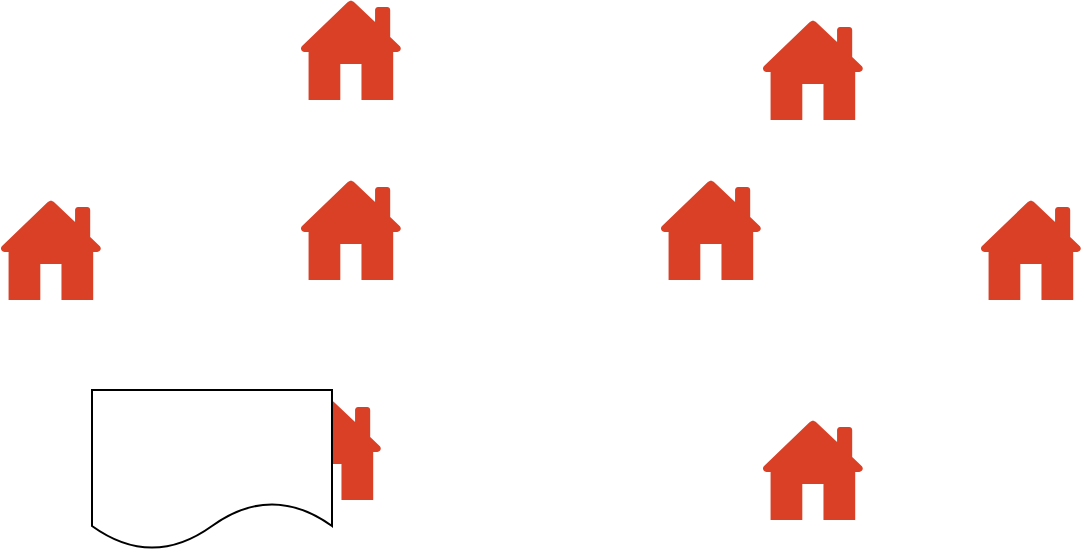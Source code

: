 <mxfile version="12.2.6" type="github" pages="1">
  <diagram id="lnvHPtoKEz7chR7b1oI2" name="Page-1">
    <mxGraphModel dx="748" dy="389" grid="1" gridSize="10" guides="1" tooltips="1" connect="1" arrows="1" fold="1" page="1" pageScale="1" pageWidth="827" pageHeight="1169" math="0" shadow="0">
      <root>
        <mxCell id="0"/>
        <mxCell id="1" parent="0"/>
        <mxCell id="oYJkTVz_eWUKZaBhh7YY-1" value="" style="pointerEvents=1;shadow=0;dashed=0;html=1;strokeColor=none;labelPosition=center;verticalLabelPosition=bottom;verticalAlign=top;outlineConnect=0;align=center;shape=mxgraph.office.concepts.home;fillColor=#DA4026;" parent="1" vertex="1">
          <mxGeometry x="210" y="160" width="51" height="50" as="geometry"/>
        </mxCell>
        <mxCell id="oYJkTVz_eWUKZaBhh7YY-2" value="" style="pointerEvents=1;shadow=0;dashed=0;html=1;strokeColor=none;labelPosition=center;verticalLabelPosition=bottom;verticalAlign=top;outlineConnect=0;align=center;shape=mxgraph.office.concepts.home;fillColor=#DA4026;" parent="1" vertex="1">
          <mxGeometry x="390" y="160" width="51" height="50" as="geometry"/>
        </mxCell>
        <mxCell id="oYJkTVz_eWUKZaBhh7YY-3" value="" style="pointerEvents=1;shadow=0;dashed=0;html=1;strokeColor=none;labelPosition=center;verticalLabelPosition=bottom;verticalAlign=top;outlineConnect=0;align=center;shape=mxgraph.office.concepts.home;fillColor=#DA4026;" parent="1" vertex="1">
          <mxGeometry x="60" y="170" width="51" height="50" as="geometry"/>
        </mxCell>
        <mxCell id="oYJkTVz_eWUKZaBhh7YY-4" value="" style="pointerEvents=1;shadow=0;dashed=0;html=1;strokeColor=none;labelPosition=center;verticalLabelPosition=bottom;verticalAlign=top;outlineConnect=0;align=center;shape=mxgraph.office.concepts.home;fillColor=#DA4026;" parent="1" vertex="1">
          <mxGeometry x="200" y="270" width="51" height="50" as="geometry"/>
        </mxCell>
        <mxCell id="oYJkTVz_eWUKZaBhh7YY-5" value="" style="pointerEvents=1;shadow=0;dashed=0;html=1;strokeColor=none;labelPosition=center;verticalLabelPosition=bottom;verticalAlign=top;outlineConnect=0;align=center;shape=mxgraph.office.concepts.home;fillColor=#DA4026;" parent="1" vertex="1">
          <mxGeometry x="210" y="70" width="51" height="50" as="geometry"/>
        </mxCell>
        <mxCell id="oYJkTVz_eWUKZaBhh7YY-6" value="" style="pointerEvents=1;shadow=0;dashed=0;html=1;strokeColor=none;labelPosition=center;verticalLabelPosition=bottom;verticalAlign=top;outlineConnect=0;align=center;shape=mxgraph.office.concepts.home;fillColor=#DA4026;" parent="1" vertex="1">
          <mxGeometry x="550" y="170" width="51" height="50" as="geometry"/>
        </mxCell>
        <mxCell id="oYJkTVz_eWUKZaBhh7YY-7" value="" style="pointerEvents=1;shadow=0;dashed=0;html=1;strokeColor=none;labelPosition=center;verticalLabelPosition=bottom;verticalAlign=top;outlineConnect=0;align=center;shape=mxgraph.office.concepts.home;fillColor=#DA4026;" parent="1" vertex="1">
          <mxGeometry x="441" y="80" width="51" height="50" as="geometry"/>
        </mxCell>
        <mxCell id="oYJkTVz_eWUKZaBhh7YY-8" value="" style="pointerEvents=1;shadow=0;dashed=0;html=1;strokeColor=none;labelPosition=center;verticalLabelPosition=bottom;verticalAlign=top;outlineConnect=0;align=center;shape=mxgraph.office.concepts.home;fillColor=#DA4026;" parent="1" vertex="1">
          <mxGeometry x="441" y="280" width="51" height="50" as="geometry"/>
        </mxCell>
        <mxCell id="uBAiRjLN1DPyZTyK-le6-1" value="" style="shape=document;whiteSpace=wrap;html=1;boundedLbl=1;" vertex="1" parent="1">
          <mxGeometry x="106" y="265" width="120" height="80" as="geometry"/>
        </mxCell>
      </root>
    </mxGraphModel>
  </diagram>
</mxfile>
